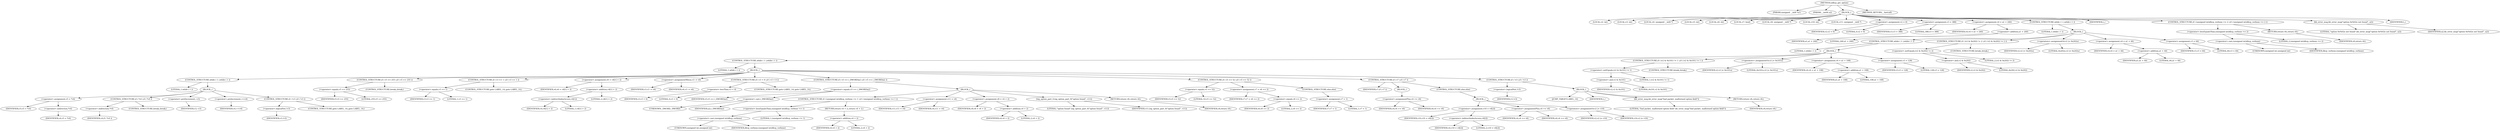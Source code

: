 digraph udhcp_get_option {  
"1000110" [label = "(METHOD,udhcp_get_option)" ]
"1000111" [label = "(PARAM,unsigned __int8 *a1)" ]
"1000112" [label = "(PARAM,__int64 a2)" ]
"1000113" [label = "(BLOCK,,)" ]
"1000114" [label = "(LOCAL,v2: int)" ]
"1000115" [label = "(LOCAL,v3: int)" ]
"1000116" [label = "(LOCAL,v4: unsigned __int8 *)" ]
"1000117" [label = "(LOCAL,v5: int)" ]
"1000118" [label = "(LOCAL,v6: int)" ]
"1000119" [label = "(LOCAL,v7: bool)" ]
"1000120" [label = "(LOCAL,v8: unsigned __int8 *)" ]
"1000121" [label = "(LOCAL,v10: int)" ]
"1000122" [label = "(LOCAL,v11: unsigned __int8 *)" ]
"1000123" [label = "(<operator>.assignment,v2 = 0)" ]
"1000124" [label = "(IDENTIFIER,v2,v2 = 0)" ]
"1000125" [label = "(LITERAL,0,v2 = 0)" ]
"1000126" [label = "(<operator>.assignment,v3 = 388)" ]
"1000127" [label = "(IDENTIFIER,v3,v3 = 388)" ]
"1000128" [label = "(LITERAL,388,v3 = 388)" ]
"1000129" [label = "(<operator>.assignment,v4 = a1 + 240)" ]
"1000130" [label = "(IDENTIFIER,v4,v4 = a1 + 240)" ]
"1000131" [label = "(<operator>.addition,a1 + 240)" ]
"1000132" [label = "(IDENTIFIER,a1,a1 + 240)" ]
"1000133" [label = "(LITERAL,240,a1 + 240)" ]
"1000134" [label = "(CONTROL_STRUCTURE,while ( 1 ),while ( 1 ))" ]
"1000135" [label = "(LITERAL,1,while ( 1 ))" ]
"1000136" [label = "(BLOCK,,)" ]
"1000137" [label = "(CONTROL_STRUCTURE,while ( 1 ),while ( 1 ))" ]
"1000138" [label = "(LITERAL,1,while ( 1 ))" ]
"1000139" [label = "(BLOCK,,)" ]
"1000140" [label = "(CONTROL_STRUCTURE,while ( 1 ),while ( 1 ))" ]
"1000141" [label = "(LITERAL,1,while ( 1 ))" ]
"1000142" [label = "(BLOCK,,)" ]
"1000143" [label = "(CONTROL_STRUCTURE,while ( 1 ),while ( 1 ))" ]
"1000144" [label = "(LITERAL,1,while ( 1 ))" ]
"1000145" [label = "(BLOCK,,)" ]
"1000146" [label = "(<operator>.assignment,v5 = *v4)" ]
"1000147" [label = "(IDENTIFIER,v5,v5 = *v4)" ]
"1000148" [label = "(<operator>.indirection,*v4)" ]
"1000149" [label = "(IDENTIFIER,v4,v5 = *v4)" ]
"1000150" [label = "(CONTROL_STRUCTURE,if ( *v4 ),if ( *v4 ))" ]
"1000151" [label = "(<operator>.indirection,*v4)" ]
"1000152" [label = "(IDENTIFIER,v4,if ( *v4 ))" ]
"1000153" [label = "(CONTROL_STRUCTURE,break;,break;)" ]
"1000154" [label = "(<operator>.preDecrement,--v3)" ]
"1000155" [label = "(IDENTIFIER,v3,--v3)" ]
"1000156" [label = "(<operator>.preIncrement,++v4)" ]
"1000157" [label = "(IDENTIFIER,v4,++v4)" ]
"1000158" [label = "(CONTROL_STRUCTURE,if ( !v3 ),if ( !v3 ))" ]
"1000159" [label = "(<operator>.logicalNot,!v3)" ]
"1000160" [label = "(IDENTIFIER,v3,!v3)" ]
"1000161" [label = "(CONTROL_STRUCTURE,goto LABEL_14;,goto LABEL_14;)" ]
"1000162" [label = "(CONTROL_STRUCTURE,if ( v5 == 255 ),if ( v5 == 255 ))" ]
"1000163" [label = "(<operator>.equals,v5 == 255)" ]
"1000164" [label = "(IDENTIFIER,v5,v5 == 255)" ]
"1000165" [label = "(LITERAL,255,v5 == 255)" ]
"1000166" [label = "(CONTROL_STRUCTURE,break;,break;)" ]
"1000167" [label = "(CONTROL_STRUCTURE,if ( v3 == 1 ),if ( v3 == 1 ))" ]
"1000168" [label = "(<operator>.equals,v3 == 1)" ]
"1000169" [label = "(IDENTIFIER,v3,v3 == 1)" ]
"1000170" [label = "(LITERAL,1,v3 == 1)" ]
"1000171" [label = "(CONTROL_STRUCTURE,goto LABEL_14;,goto LABEL_14;)" ]
"1000172" [label = "(<operator>.assignment,v6 = v4[1] + 2)" ]
"1000173" [label = "(IDENTIFIER,v6,v6 = v4[1] + 2)" ]
"1000174" [label = "(<operator>.addition,v4[1] + 2)" ]
"1000175" [label = "(<operator>.indirectIndexAccess,v4[1])" ]
"1000176" [label = "(IDENTIFIER,v4,v4[1] + 2)" ]
"1000177" [label = "(LITERAL,1,v4[1] + 2)" ]
"1000178" [label = "(LITERAL,2,v4[1] + 2)" ]
"1000179" [label = "(<operator>.assignmentMinus,v3 -= v6)" ]
"1000180" [label = "(IDENTIFIER,v3,v3 -= v6)" ]
"1000181" [label = "(IDENTIFIER,v6,v3 -= v6)" ]
"1000182" [label = "(CONTROL_STRUCTURE,if ( v3 < 0 ),if ( v3 < 0 ))" ]
"1000183" [label = "(<operator>.lessThan,v3 < 0)" ]
"1000184" [label = "(IDENTIFIER,v3,v3 < 0)" ]
"1000185" [label = "(LITERAL,0,v3 < 0)" ]
"1000186" [label = "(CONTROL_STRUCTURE,goto LABEL_14;,goto LABEL_14;)" ]
"1000187" [label = "(CONTROL_STRUCTURE,if ( v5 == (_DWORD)a2 ),if ( v5 == (_DWORD)a2 ))" ]
"1000188" [label = "(<operator>.equals,v5 == (_DWORD)a2)" ]
"1000189" [label = "(IDENTIFIER,v5,v5 == (_DWORD)a2)" ]
"1000190" [label = "(<operator>.cast,(_DWORD)a2)" ]
"1000191" [label = "(UNKNOWN,_DWORD,_DWORD)" ]
"1000192" [label = "(IDENTIFIER,a2,(_DWORD)a2)" ]
"1000193" [label = "(BLOCK,,)" ]
"1000194" [label = "(CONTROL_STRUCTURE,if ( (unsigned int)dhcp_verbose <= 1 ),if ( (unsigned int)dhcp_verbose <= 1 ))" ]
"1000195" [label = "(<operator>.lessEqualsThan,(unsigned int)dhcp_verbose <= 1)" ]
"1000196" [label = "(<operator>.cast,(unsigned int)dhcp_verbose)" ]
"1000197" [label = "(UNKNOWN,unsigned int,unsigned int)" ]
"1000198" [label = "(IDENTIFIER,dhcp_verbose,(unsigned int)dhcp_verbose)" ]
"1000199" [label = "(LITERAL,1,(unsigned int)dhcp_verbose <= 1)" ]
"1000200" [label = "(RETURN,return v4 + 2;,return v4 + 2;)" ]
"1000201" [label = "(<operator>.addition,v4 + 2)" ]
"1000202" [label = "(IDENTIFIER,v4,v4 + 2)" ]
"1000203" [label = "(LITERAL,2,v4 + 2)" ]
"1000204" [label = "(<operator>.assignment,v11 = v4)" ]
"1000205" [label = "(IDENTIFIER,v11,v11 = v4)" ]
"1000206" [label = "(IDENTIFIER,v4,v11 = v4)" ]
"1000207" [label = "(<operator>.assignment,v8 = v4 + 2)" ]
"1000208" [label = "(IDENTIFIER,v8,v8 = v4 + 2)" ]
"1000209" [label = "(<operator>.addition,v4 + 2)" ]
"1000210" [label = "(IDENTIFIER,v4,v4 + 2)" ]
"1000211" [label = "(LITERAL,2,v4 + 2)" ]
"1000212" [label = "(log_option_part_0,log_option_part_0(\"option found\", v11))" ]
"1000213" [label = "(LITERAL,\"option found\",log_option_part_0(\"option found\", v11))" ]
"1000214" [label = "(IDENTIFIER,v11,log_option_part_0(\"option found\", v11))" ]
"1000215" [label = "(RETURN,return v8;,return v8;)" ]
"1000216" [label = "(IDENTIFIER,v8,return v8;)" ]
"1000217" [label = "(CONTROL_STRUCTURE,if ( v5 == 52 ),if ( v5 == 52 ))" ]
"1000218" [label = "(<operator>.equals,v5 == 52)" ]
"1000219" [label = "(IDENTIFIER,v5,v5 == 52)" ]
"1000220" [label = "(LITERAL,52,v5 == 52)" ]
"1000221" [label = "(<operator>.assignment,v7 = v6 == 2)" ]
"1000222" [label = "(IDENTIFIER,v7,v7 = v6 == 2)" ]
"1000223" [label = "(<operator>.equals,v6 == 2)" ]
"1000224" [label = "(IDENTIFIER,v6,v6 == 2)" ]
"1000225" [label = "(LITERAL,2,v6 == 2)" ]
"1000226" [label = "(CONTROL_STRUCTURE,else,else)" ]
"1000227" [label = "(<operator>.assignment,v7 = 1)" ]
"1000228" [label = "(IDENTIFIER,v7,v7 = 1)" ]
"1000229" [label = "(LITERAL,1,v7 = 1)" ]
"1000230" [label = "(CONTROL_STRUCTURE,if ( v7 ),if ( v7 ))" ]
"1000231" [label = "(IDENTIFIER,v7,if ( v7 ))" ]
"1000232" [label = "(BLOCK,,)" ]
"1000233" [label = "(<operator>.assignmentPlus,v4 += v6)" ]
"1000234" [label = "(IDENTIFIER,v4,v4 += v6)" ]
"1000235" [label = "(IDENTIFIER,v6,v4 += v6)" ]
"1000236" [label = "(CONTROL_STRUCTURE,else,else)" ]
"1000237" [label = "(BLOCK,,)" ]
"1000238" [label = "(<operator>.assignment,v10 = v4[2])" ]
"1000239" [label = "(IDENTIFIER,v10,v10 = v4[2])" ]
"1000240" [label = "(<operator>.indirectIndexAccess,v4[2])" ]
"1000241" [label = "(IDENTIFIER,v4,v10 = v4[2])" ]
"1000242" [label = "(LITERAL,2,v10 = v4[2])" ]
"1000243" [label = "(<operator>.assignmentPlus,v4 += v6)" ]
"1000244" [label = "(IDENTIFIER,v4,v4 += v6)" ]
"1000245" [label = "(IDENTIFIER,v6,v4 += v6)" ]
"1000246" [label = "(<operators>.assignmentOr,v2 |= v10)" ]
"1000247" [label = "(IDENTIFIER,v2,v2 |= v10)" ]
"1000248" [label = "(IDENTIFIER,v10,v2 |= v10)" ]
"1000249" [label = "(CONTROL_STRUCTURE,if ( !v3 ),if ( !v3 ))" ]
"1000250" [label = "(<operator>.logicalNot,!v3)" ]
"1000251" [label = "(IDENTIFIER,v3,!v3)" ]
"1000252" [label = "(BLOCK,,)" ]
"1000253" [label = "(JUMP_TARGET,LABEL_14)" ]
"1000254" [label = "(IDENTIFIER,L,)" ]
"1000255" [label = "(bb_error_msg,bb_error_msg(\"bad packet, malformed option field\"))" ]
"1000256" [label = "(LITERAL,\"bad packet, malformed option field\",bb_error_msg(\"bad packet, malformed option field\"))" ]
"1000257" [label = "(RETURN,return v8;,return v8;)" ]
"1000258" [label = "(IDENTIFIER,v8,return v8;)" ]
"1000259" [label = "(CONTROL_STRUCTURE,if ( (v2 & 0x101) != 1 ),if ( (v2 & 0x101) != 1 ))" ]
"1000260" [label = "(<operator>.notEquals,(v2 & 0x101) != 1)" ]
"1000261" [label = "(<operator>.and,v2 & 0x101)" ]
"1000262" [label = "(IDENTIFIER,v2,v2 & 0x101)" ]
"1000263" [label = "(LITERAL,0x101,v2 & 0x101)" ]
"1000264" [label = "(LITERAL,1,(v2 & 0x101) != 1)" ]
"1000265" [label = "(CONTROL_STRUCTURE,break;,break;)" ]
"1000266" [label = "(<operators>.assignmentOr,v2 |= 0x101u)" ]
"1000267" [label = "(IDENTIFIER,v2,v2 |= 0x101u)" ]
"1000268" [label = "(LITERAL,0x101u,v2 |= 0x101u)" ]
"1000269" [label = "(<operator>.assignment,v4 = a1 + 108)" ]
"1000270" [label = "(IDENTIFIER,v4,v4 = a1 + 108)" ]
"1000271" [label = "(<operator>.addition,a1 + 108)" ]
"1000272" [label = "(IDENTIFIER,a1,a1 + 108)" ]
"1000273" [label = "(LITERAL,108,a1 + 108)" ]
"1000274" [label = "(<operator>.assignment,v3 = 128)" ]
"1000275" [label = "(IDENTIFIER,v3,v3 = 128)" ]
"1000276" [label = "(LITERAL,128,v3 = 128)" ]
"1000277" [label = "(CONTROL_STRUCTURE,if ( (v2 & 0x202) != 2 ),if ( (v2 & 0x202) != 2 ))" ]
"1000278" [label = "(<operator>.notEquals,(v2 & 0x202) != 2)" ]
"1000279" [label = "(<operator>.and,v2 & 0x202)" ]
"1000280" [label = "(IDENTIFIER,v2,v2 & 0x202)" ]
"1000281" [label = "(LITERAL,0x202,v2 & 0x202)" ]
"1000282" [label = "(LITERAL,2,(v2 & 0x202) != 2)" ]
"1000283" [label = "(CONTROL_STRUCTURE,break;,break;)" ]
"1000284" [label = "(<operators>.assignmentOr,v2 |= 0x202u)" ]
"1000285" [label = "(IDENTIFIER,v2,v2 |= 0x202u)" ]
"1000286" [label = "(LITERAL,0x202u,v2 |= 0x202u)" ]
"1000287" [label = "(<operator>.assignment,v4 = a1 + 44)" ]
"1000288" [label = "(IDENTIFIER,v4,v4 = a1 + 44)" ]
"1000289" [label = "(<operator>.addition,a1 + 44)" ]
"1000290" [label = "(IDENTIFIER,a1,a1 + 44)" ]
"1000291" [label = "(LITERAL,44,a1 + 44)" ]
"1000292" [label = "(<operator>.assignment,v3 = 64)" ]
"1000293" [label = "(IDENTIFIER,v3,v3 = 64)" ]
"1000294" [label = "(LITERAL,64,v3 = 64)" ]
"1000295" [label = "(IDENTIFIER,L,)" ]
"1000296" [label = "(CONTROL_STRUCTURE,if ( (unsigned int)dhcp_verbose <= 2 ),if ( (unsigned int)dhcp_verbose <= 2 ))" ]
"1000297" [label = "(<operator>.lessEqualsThan,(unsigned int)dhcp_verbose <= 2)" ]
"1000298" [label = "(<operator>.cast,(unsigned int)dhcp_verbose)" ]
"1000299" [label = "(UNKNOWN,unsigned int,unsigned int)" ]
"1000300" [label = "(IDENTIFIER,dhcp_verbose,(unsigned int)dhcp_verbose)" ]
"1000301" [label = "(LITERAL,2,(unsigned int)dhcp_verbose <= 2)" ]
"1000302" [label = "(RETURN,return v8;,return v8;)" ]
"1000303" [label = "(IDENTIFIER,v8,return v8;)" ]
"1000304" [label = "(bb_error_msg,bb_error_msg(\"option 0x%02x not found\", a2))" ]
"1000305" [label = "(LITERAL,\"option 0x%02x not found\",bb_error_msg(\"option 0x%02x not found\", a2))" ]
"1000306" [label = "(IDENTIFIER,a2,bb_error_msg(\"option 0x%02x not found\", a2))" ]
"1000307" [label = "(IDENTIFIER,L,)" ]
"1000308" [label = "(METHOD_RETURN,__fastcall)" ]
  "1000110" -> "1000111" 
  "1000110" -> "1000112" 
  "1000110" -> "1000113" 
  "1000110" -> "1000308" 
  "1000113" -> "1000114" 
  "1000113" -> "1000115" 
  "1000113" -> "1000116" 
  "1000113" -> "1000117" 
  "1000113" -> "1000118" 
  "1000113" -> "1000119" 
  "1000113" -> "1000120" 
  "1000113" -> "1000121" 
  "1000113" -> "1000122" 
  "1000113" -> "1000123" 
  "1000113" -> "1000126" 
  "1000113" -> "1000129" 
  "1000113" -> "1000134" 
  "1000113" -> "1000295" 
  "1000113" -> "1000296" 
  "1000113" -> "1000304" 
  "1000113" -> "1000307" 
  "1000123" -> "1000124" 
  "1000123" -> "1000125" 
  "1000126" -> "1000127" 
  "1000126" -> "1000128" 
  "1000129" -> "1000130" 
  "1000129" -> "1000131" 
  "1000131" -> "1000132" 
  "1000131" -> "1000133" 
  "1000134" -> "1000135" 
  "1000134" -> "1000136" 
  "1000136" -> "1000137" 
  "1000136" -> "1000277" 
  "1000136" -> "1000284" 
  "1000136" -> "1000287" 
  "1000136" -> "1000292" 
  "1000137" -> "1000138" 
  "1000137" -> "1000139" 
  "1000139" -> "1000140" 
  "1000139" -> "1000259" 
  "1000139" -> "1000266" 
  "1000139" -> "1000269" 
  "1000139" -> "1000274" 
  "1000140" -> "1000141" 
  "1000140" -> "1000142" 
  "1000142" -> "1000143" 
  "1000142" -> "1000162" 
  "1000142" -> "1000167" 
  "1000142" -> "1000172" 
  "1000142" -> "1000179" 
  "1000142" -> "1000182" 
  "1000142" -> "1000187" 
  "1000142" -> "1000217" 
  "1000142" -> "1000230" 
  "1000142" -> "1000249" 
  "1000143" -> "1000144" 
  "1000143" -> "1000145" 
  "1000145" -> "1000146" 
  "1000145" -> "1000150" 
  "1000145" -> "1000154" 
  "1000145" -> "1000156" 
  "1000145" -> "1000158" 
  "1000146" -> "1000147" 
  "1000146" -> "1000148" 
  "1000148" -> "1000149" 
  "1000150" -> "1000151" 
  "1000150" -> "1000153" 
  "1000151" -> "1000152" 
  "1000154" -> "1000155" 
  "1000156" -> "1000157" 
  "1000158" -> "1000159" 
  "1000158" -> "1000161" 
  "1000159" -> "1000160" 
  "1000162" -> "1000163" 
  "1000162" -> "1000166" 
  "1000163" -> "1000164" 
  "1000163" -> "1000165" 
  "1000167" -> "1000168" 
  "1000167" -> "1000171" 
  "1000168" -> "1000169" 
  "1000168" -> "1000170" 
  "1000172" -> "1000173" 
  "1000172" -> "1000174" 
  "1000174" -> "1000175" 
  "1000174" -> "1000178" 
  "1000175" -> "1000176" 
  "1000175" -> "1000177" 
  "1000179" -> "1000180" 
  "1000179" -> "1000181" 
  "1000182" -> "1000183" 
  "1000182" -> "1000186" 
  "1000183" -> "1000184" 
  "1000183" -> "1000185" 
  "1000187" -> "1000188" 
  "1000187" -> "1000193" 
  "1000188" -> "1000189" 
  "1000188" -> "1000190" 
  "1000190" -> "1000191" 
  "1000190" -> "1000192" 
  "1000193" -> "1000194" 
  "1000193" -> "1000204" 
  "1000193" -> "1000207" 
  "1000193" -> "1000212" 
  "1000193" -> "1000215" 
  "1000194" -> "1000195" 
  "1000194" -> "1000200" 
  "1000195" -> "1000196" 
  "1000195" -> "1000199" 
  "1000196" -> "1000197" 
  "1000196" -> "1000198" 
  "1000200" -> "1000201" 
  "1000201" -> "1000202" 
  "1000201" -> "1000203" 
  "1000204" -> "1000205" 
  "1000204" -> "1000206" 
  "1000207" -> "1000208" 
  "1000207" -> "1000209" 
  "1000209" -> "1000210" 
  "1000209" -> "1000211" 
  "1000212" -> "1000213" 
  "1000212" -> "1000214" 
  "1000215" -> "1000216" 
  "1000217" -> "1000218" 
  "1000217" -> "1000221" 
  "1000217" -> "1000226" 
  "1000218" -> "1000219" 
  "1000218" -> "1000220" 
  "1000221" -> "1000222" 
  "1000221" -> "1000223" 
  "1000223" -> "1000224" 
  "1000223" -> "1000225" 
  "1000226" -> "1000227" 
  "1000227" -> "1000228" 
  "1000227" -> "1000229" 
  "1000230" -> "1000231" 
  "1000230" -> "1000232" 
  "1000230" -> "1000236" 
  "1000232" -> "1000233" 
  "1000233" -> "1000234" 
  "1000233" -> "1000235" 
  "1000236" -> "1000237" 
  "1000237" -> "1000238" 
  "1000237" -> "1000243" 
  "1000237" -> "1000246" 
  "1000238" -> "1000239" 
  "1000238" -> "1000240" 
  "1000240" -> "1000241" 
  "1000240" -> "1000242" 
  "1000243" -> "1000244" 
  "1000243" -> "1000245" 
  "1000246" -> "1000247" 
  "1000246" -> "1000248" 
  "1000249" -> "1000250" 
  "1000249" -> "1000252" 
  "1000250" -> "1000251" 
  "1000252" -> "1000253" 
  "1000252" -> "1000254" 
  "1000252" -> "1000255" 
  "1000252" -> "1000257" 
  "1000255" -> "1000256" 
  "1000257" -> "1000258" 
  "1000259" -> "1000260" 
  "1000259" -> "1000265" 
  "1000260" -> "1000261" 
  "1000260" -> "1000264" 
  "1000261" -> "1000262" 
  "1000261" -> "1000263" 
  "1000266" -> "1000267" 
  "1000266" -> "1000268" 
  "1000269" -> "1000270" 
  "1000269" -> "1000271" 
  "1000271" -> "1000272" 
  "1000271" -> "1000273" 
  "1000274" -> "1000275" 
  "1000274" -> "1000276" 
  "1000277" -> "1000278" 
  "1000277" -> "1000283" 
  "1000278" -> "1000279" 
  "1000278" -> "1000282" 
  "1000279" -> "1000280" 
  "1000279" -> "1000281" 
  "1000284" -> "1000285" 
  "1000284" -> "1000286" 
  "1000287" -> "1000288" 
  "1000287" -> "1000289" 
  "1000289" -> "1000290" 
  "1000289" -> "1000291" 
  "1000292" -> "1000293" 
  "1000292" -> "1000294" 
  "1000296" -> "1000297" 
  "1000296" -> "1000302" 
  "1000297" -> "1000298" 
  "1000297" -> "1000301" 
  "1000298" -> "1000299" 
  "1000298" -> "1000300" 
  "1000302" -> "1000303" 
  "1000304" -> "1000305" 
  "1000304" -> "1000306" 
}
